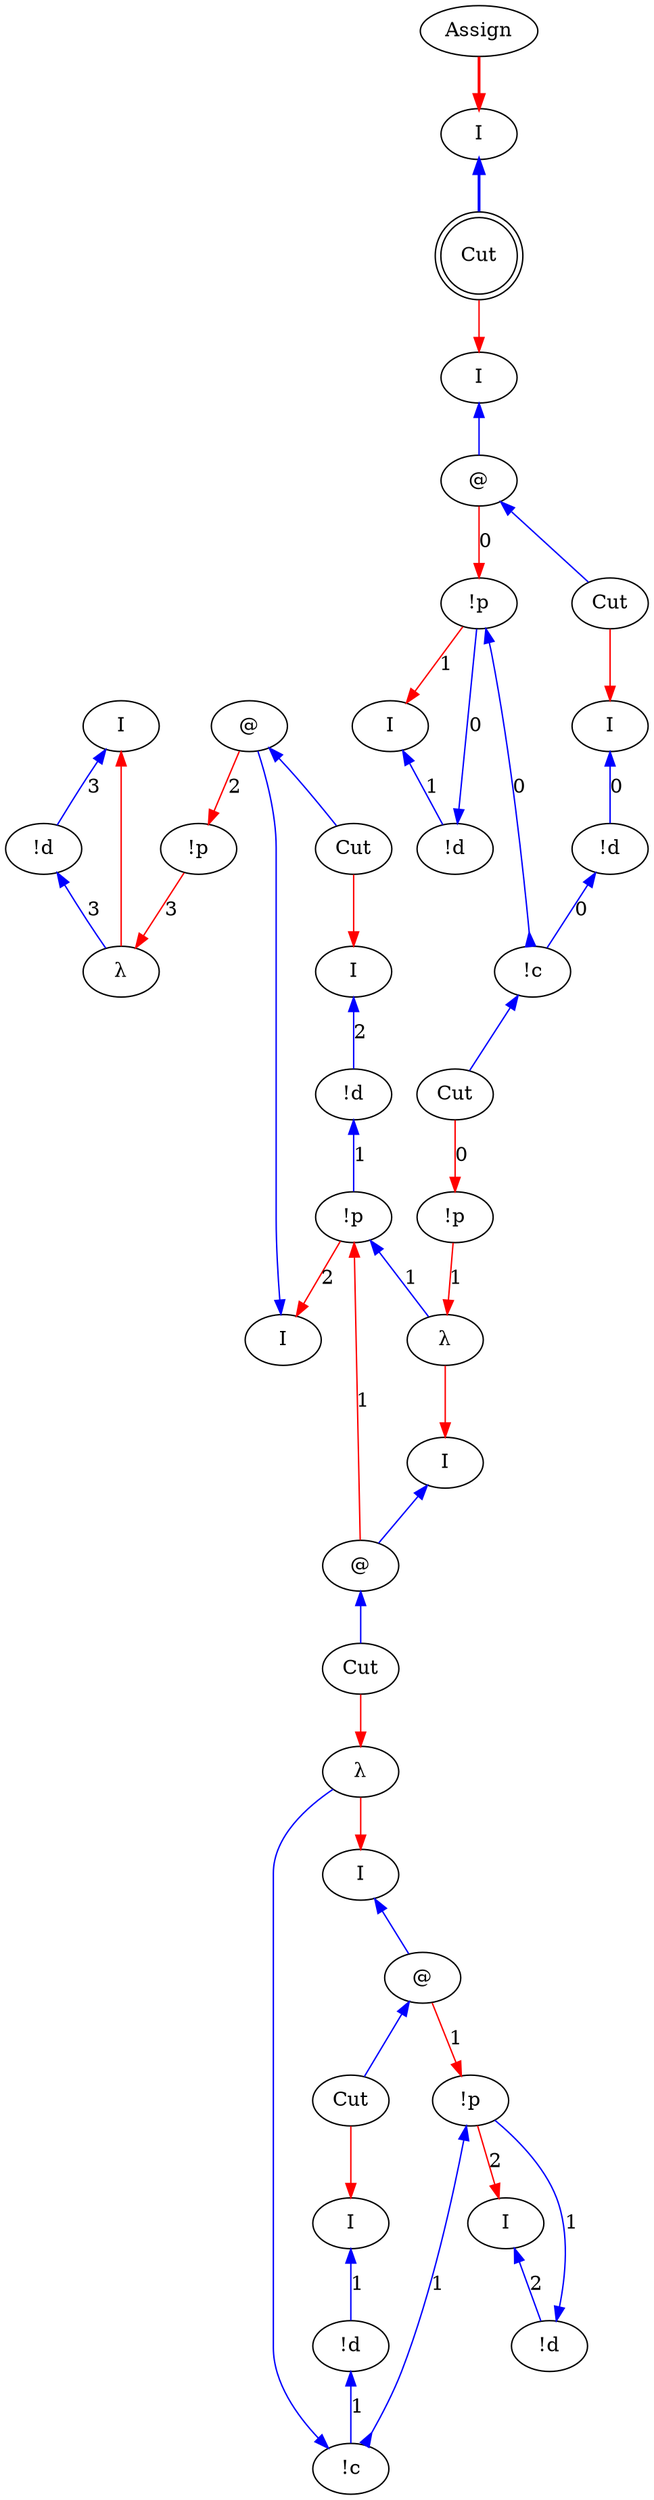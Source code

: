 digraph {
rankdir="TB"
"I0" [label="I"]
"!d1" [label="!d"]
"λ2" [label="λ"]
"!p3" [label="!p"]
"I4" [label="I"]
"@5" [label="@"]
"I6" [label="I"]
"!d7" [label="!d"]
"Cut8" [label="Cut"]
"!p9" [label="!p"]
"I10" [label="I"]
"@11" [label="@"]
"I12" [label="I"]
"!d13" [label="!d"]
"!p14" [label="!p"]
"I15" [label="I"]
"@16" [label="@"]
"I17" [label="I"]
"!d18" [label="!d"]
"Cut19" [label="Cut"]
"!c20" [label="!c"]
"λ21" [label="λ"]
"Cut22" [label="Cut"]
"λ23" [label="λ"]
"!p24" [label="!p"]
"I25" [label="I"]
"I26" [label="I"]
"!d27" [label="!d"]
"!p28" [label="!p"]
"I29" [label="I"]
"@30" [label="@"]
"I31" [label="I"]
"!d32" [label="!d"]
"Cut33" [label="Cut"]
"!c34" [label="!c"]
"Assign35" [label="Assign"]
"Cut36" [label="Cut"]
"Cut37" [label="Cut",shape=doublecircle]
"!p9" -> "λ23"[color=blue,weight=1,tooltip="h34",label="1",arrowtail=normal,arrowhead=none,dir=both]
"!d7" -> "!p9"[color=blue,weight=1,tooltip="hf65",label="1",arrowtail=normal,arrowhead=none,dir=both]
"I6" -> "!d7"[color=blue,weight=1,tooltip="hret73",label="2",arrowtail=normal,arrowhead=none,dir=both]
"!d1" -> "λ2"[color=blue,weight=1,tooltip="i81",label="3",arrowtail=normal,arrowhead=none,dir=both]
"I0" -> "!d1"[color=blue,weight=1,tooltip="iret84",label="3",arrowtail=normal,arrowhead=none,dir=both]
"I29" -> "@30"[color=blue,weight=1,tooltip="lret19",arrowtail=normal,arrowhead=none,dir=both]
"I25" -> "Cut37"[color=blue,weight=1,tooltip="lret28",arrowtail=normal,arrowhead=none,penwidth=2,dir=both]
"I15" -> "@16"[color=blue,weight=1,tooltip="lret53",arrowtail=normal,arrowhead=none,dir=both]
"I10" -> "@11"[color=blue,weight=1,tooltip="lret62",arrowtail=normal,arrowhead=none,dir=both]
"I4" -> "@5"[color=blue,weight=1,tooltip="lret75",arrowtail=normal,arrowhead=none,dir=both]
"@30" -> "Cut33"[color=blue,weight=1,tooltip="lval14",arrowtail=normal,arrowhead=none,dir=both]
"@11" -> "Cut22"[color=blue,weight=1,tooltip="lval38",arrowtail=normal,arrowhead=none,dir=both]
"@16" -> "Cut19"[color=blue,weight=1,tooltip="lval48",arrowtail=normal,arrowhead=none,dir=both]
"@5" -> "Cut8"[color=blue,weight=1,tooltip="lval70",arrowtail=normal,arrowhead=none,dir=both]
"@30" -> "!p28"[color=red,weight=2,tooltip="newrret18",label="0",arrowhead=normal,arrowtail=none,dir=both]
"Cut36" -> "!p24"[color=red,weight=2,tooltip="newrret27",label="0",arrowhead=normal,arrowtail=none,dir=both]
"@16" -> "!p14"[color=red,weight=2,tooltip="newrret52",label="1",arrowhead=normal,arrowtail=none,dir=both]
"@11" -> "!p9"[color=red,weight=2,tooltip="newrret61",label="1",arrowhead=normal,arrowtail=none,dir=both]
"@5" -> "!p3"[color=red,weight=2,tooltip="newrret74",label="2",arrowhead=normal,arrowtail=none,dir=both]
"!p28" -> "I26"[color=red,weight=2,tooltip="newrretf23",label="1",arrowhead=normal,arrowtail=none,dir=both]
"!p24" -> "λ23"[color=red,weight=2,tooltip="newrretf31",label="1",arrowhead=normal,arrowtail=none,dir=both]
"!p14" -> "I12"[color=red,weight=2,tooltip="newrretf57",label="2",arrowhead=normal,arrowtail=none,dir=both]
"!p9" -> "I4"[color=red,weight=2,tooltip="newrretf66",label="2",arrowhead=normal,arrowtail=none,dir=both]
"!p3" -> "λ2"[color=red,weight=2,tooltip="newrretf78",label="3",arrowhead=normal,arrowtail=none,dir=both]
"Assign35" -> "I25"[color=red,weight=2,tooltip="ret1",arrowhead=normal,arrowtail=none,penwidth=2,dir=both]
"λ23" -> "I10"[color=red,weight=2,tooltip="ret35",arrowhead=normal,arrowtail=none,dir=both]
"λ21" -> "I15"[color=red,weight=2,tooltip="ret42",arrowhead=normal,arrowtail=none,dir=both]
"Cut37" -> "I29"[color=red,weight=2,tooltip="ret8",arrowhead=normal,arrowtail=none,dir=both]
"λ2" -> "I0"[color=red,weight=2,tooltip="ret82",arrowhead=normal,arrowtail=none,dir=both]
"Cut33" -> "I31"[color=red,weight=2,tooltip="rval15",arrowhead=normal,arrowtail=none,dir=both]
"Cut22" -> "λ21"[color=red,weight=2,tooltip="rval39",arrowhead=normal,arrowtail=none,dir=both]
"Cut19" -> "I17"[color=red,weight=2,tooltip="rval49",arrowhead=normal,arrowtail=none,dir=both]
"Cut8" -> "I6"[color=red,weight=2,tooltip="rval71",arrowhead=normal,arrowtail=none,dir=both]
"!c34" -> "Cut36"[color=blue,weight=1,tooltip="x7",arrowtail=normal,arrowhead=none,dir=both]
"!d32" -> "!c34"[color=blue,weight=1,tooltip="xA9",label="0",arrowtail=normal,arrowhead=none,dir=both]
"!p28" -> "!c34"[color=blue,weight=1,tooltip="xB10",label="0",arrowtail=normal,arrowhead=inv,dir=both]
"!d27" -> "!p28"[color=blue,weight=1,tooltip="xBf22",label="0",arrowtail=normal,arrowhead=none,dir=both]
"I31" -> "!d32"[color=blue,weight=1,tooltip="xret17",label="0",arrowtail=normal,arrowhead=none,dir=both]
"I26" -> "!d27"[color=blue,weight=1,tooltip="xret26",label="1",arrowtail=normal,arrowhead=none,dir=both]
"!c20" -> "λ21"[color=blue,weight=1,tooltip="y41",arrowtail=normal,arrowhead=none,dir=both]
"!d18" -> "!c20"[color=blue,weight=1,tooltip="yA43",label="1",arrowtail=normal,arrowhead=none,dir=both]
"!p14" -> "!c20"[color=blue,weight=1,tooltip="yB44",label="1",arrowtail=normal,arrowhead=inv,dir=both]
"!d13" -> "!p14"[color=blue,weight=1,tooltip="yBf56",label="1",arrowtail=normal,arrowhead=none,dir=both]
"I17" -> "!d18"[color=blue,weight=1,tooltip="yret51",label="1",arrowtail=normal,arrowhead=none,dir=both]
"I12" -> "!d13"[color=blue,weight=1,tooltip="yret60",label="2",arrowtail=normal,arrowhead=none,dir=both]
}
